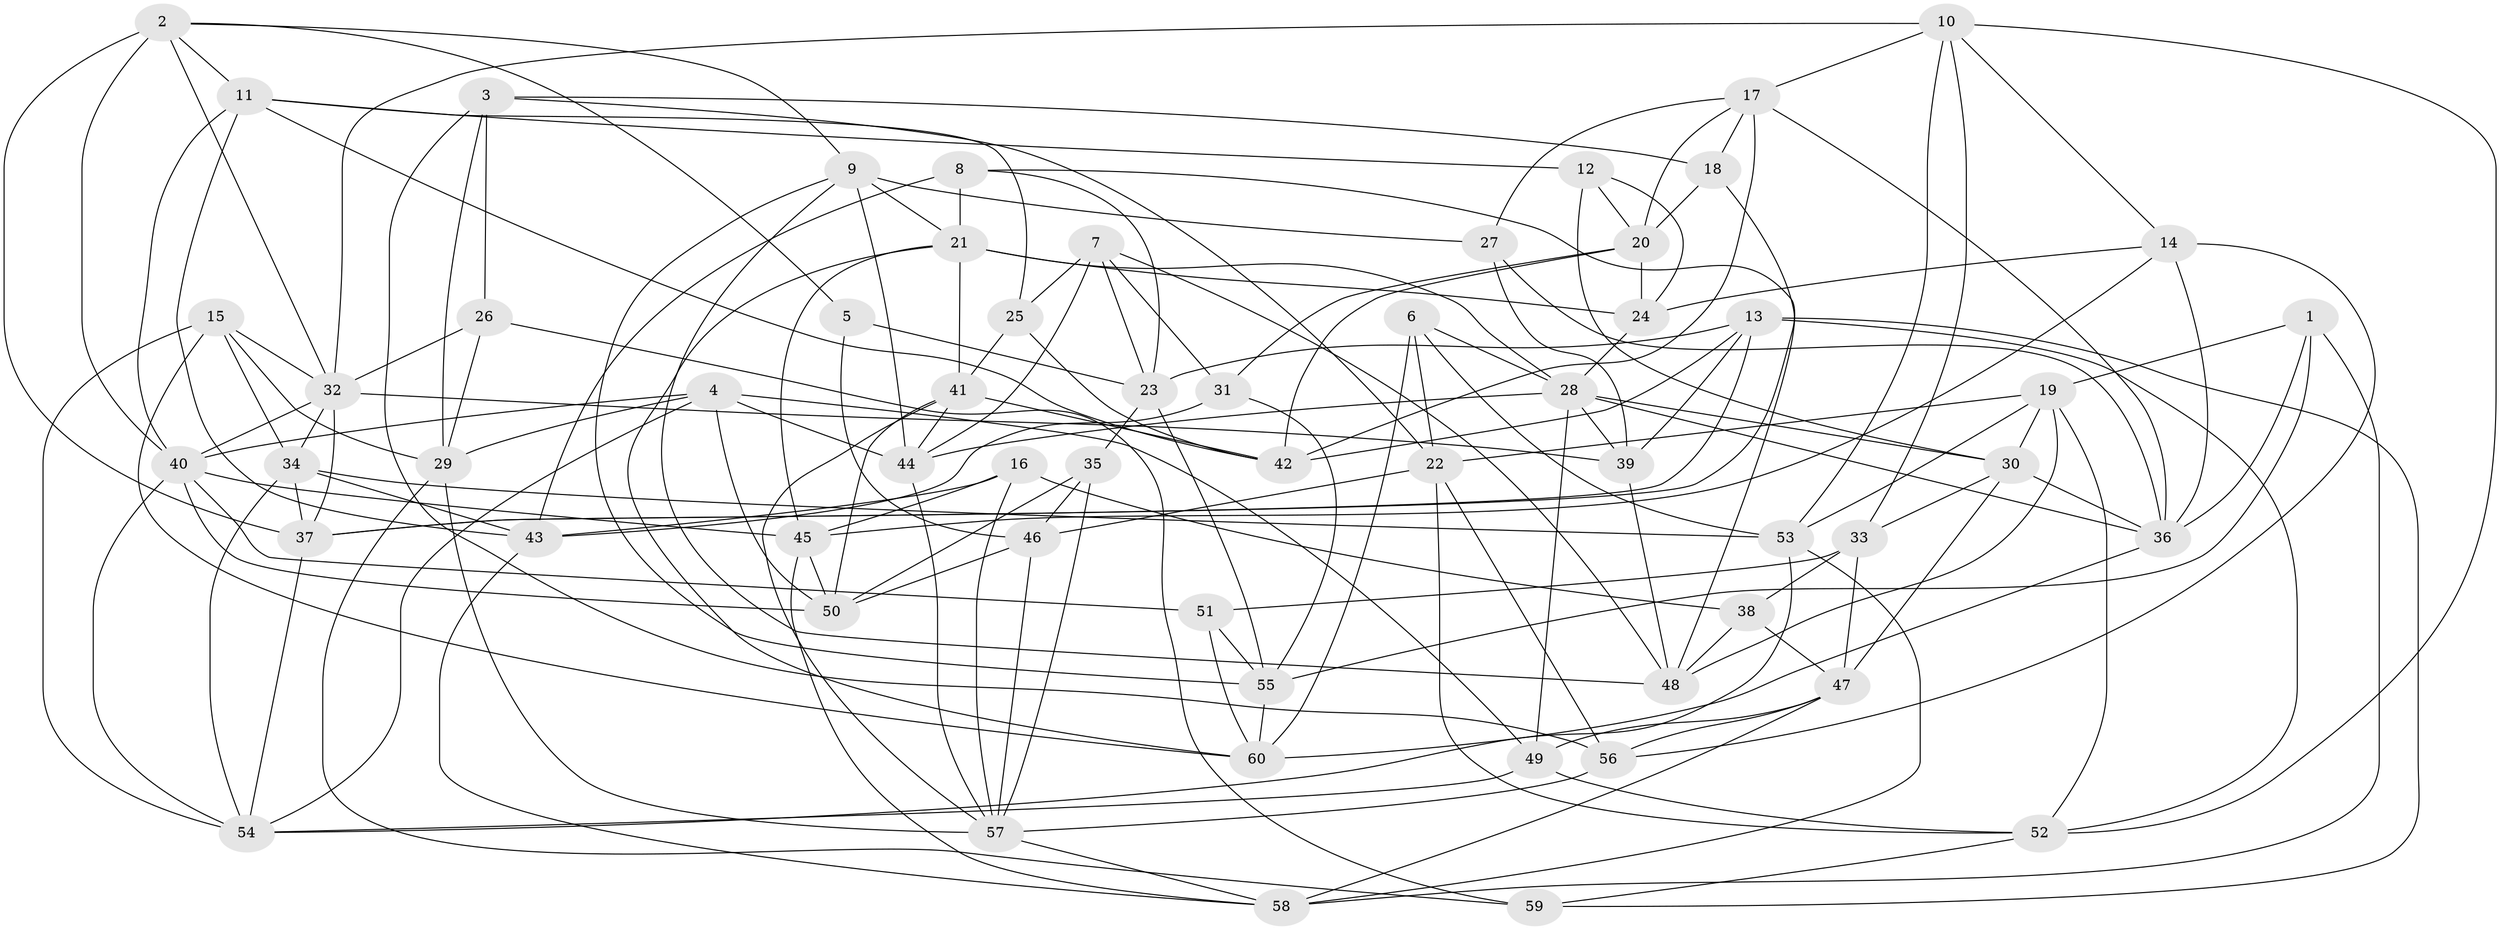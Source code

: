 // original degree distribution, {4: 1.0}
// Generated by graph-tools (version 1.1) at 2025/03/03/09/25 03:03:02]
// undirected, 60 vertices, 165 edges
graph export_dot {
graph [start="1"]
  node [color=gray90,style=filled];
  1;
  2;
  3;
  4;
  5;
  6;
  7;
  8;
  9;
  10;
  11;
  12;
  13;
  14;
  15;
  16;
  17;
  18;
  19;
  20;
  21;
  22;
  23;
  24;
  25;
  26;
  27;
  28;
  29;
  30;
  31;
  32;
  33;
  34;
  35;
  36;
  37;
  38;
  39;
  40;
  41;
  42;
  43;
  44;
  45;
  46;
  47;
  48;
  49;
  50;
  51;
  52;
  53;
  54;
  55;
  56;
  57;
  58;
  59;
  60;
  1 -- 19 [weight=1.0];
  1 -- 36 [weight=1.0];
  1 -- 55 [weight=1.0];
  1 -- 58 [weight=1.0];
  2 -- 5 [weight=1.0];
  2 -- 9 [weight=1.0];
  2 -- 11 [weight=1.0];
  2 -- 32 [weight=1.0];
  2 -- 37 [weight=1.0];
  2 -- 40 [weight=1.0];
  3 -- 18 [weight=1.0];
  3 -- 22 [weight=1.0];
  3 -- 26 [weight=1.0];
  3 -- 29 [weight=1.0];
  3 -- 56 [weight=2.0];
  4 -- 29 [weight=1.0];
  4 -- 40 [weight=1.0];
  4 -- 44 [weight=1.0];
  4 -- 49 [weight=1.0];
  4 -- 50 [weight=1.0];
  4 -- 54 [weight=1.0];
  5 -- 23 [weight=1.0];
  5 -- 46 [weight=2.0];
  6 -- 22 [weight=1.0];
  6 -- 28 [weight=1.0];
  6 -- 53 [weight=1.0];
  6 -- 60 [weight=1.0];
  7 -- 23 [weight=1.0];
  7 -- 25 [weight=1.0];
  7 -- 31 [weight=1.0];
  7 -- 44 [weight=1.0];
  7 -- 48 [weight=2.0];
  8 -- 21 [weight=1.0];
  8 -- 23 [weight=1.0];
  8 -- 43 [weight=1.0];
  8 -- 48 [weight=1.0];
  9 -- 21 [weight=1.0];
  9 -- 27 [weight=1.0];
  9 -- 44 [weight=1.0];
  9 -- 48 [weight=1.0];
  9 -- 55 [weight=1.0];
  10 -- 14 [weight=1.0];
  10 -- 17 [weight=1.0];
  10 -- 32 [weight=1.0];
  10 -- 33 [weight=1.0];
  10 -- 52 [weight=1.0];
  10 -- 53 [weight=1.0];
  11 -- 12 [weight=1.0];
  11 -- 25 [weight=1.0];
  11 -- 40 [weight=1.0];
  11 -- 42 [weight=1.0];
  11 -- 43 [weight=1.0];
  12 -- 20 [weight=1.0];
  12 -- 24 [weight=1.0];
  12 -- 30 [weight=1.0];
  13 -- 23 [weight=1.0];
  13 -- 37 [weight=1.0];
  13 -- 39 [weight=1.0];
  13 -- 42 [weight=1.0];
  13 -- 52 [weight=1.0];
  13 -- 59 [weight=1.0];
  14 -- 24 [weight=1.0];
  14 -- 36 [weight=2.0];
  14 -- 45 [weight=1.0];
  14 -- 56 [weight=1.0];
  15 -- 29 [weight=1.0];
  15 -- 32 [weight=1.0];
  15 -- 34 [weight=1.0];
  15 -- 54 [weight=2.0];
  15 -- 60 [weight=1.0];
  16 -- 38 [weight=1.0];
  16 -- 43 [weight=1.0];
  16 -- 45 [weight=1.0];
  16 -- 57 [weight=1.0];
  17 -- 18 [weight=1.0];
  17 -- 20 [weight=1.0];
  17 -- 27 [weight=1.0];
  17 -- 36 [weight=1.0];
  17 -- 42 [weight=1.0];
  18 -- 20 [weight=1.0];
  18 -- 37 [weight=1.0];
  19 -- 22 [weight=1.0];
  19 -- 30 [weight=1.0];
  19 -- 48 [weight=1.0];
  19 -- 52 [weight=1.0];
  19 -- 53 [weight=1.0];
  20 -- 24 [weight=1.0];
  20 -- 31 [weight=1.0];
  20 -- 42 [weight=1.0];
  21 -- 24 [weight=2.0];
  21 -- 28 [weight=1.0];
  21 -- 41 [weight=1.0];
  21 -- 45 [weight=1.0];
  21 -- 60 [weight=1.0];
  22 -- 46 [weight=1.0];
  22 -- 52 [weight=1.0];
  22 -- 56 [weight=1.0];
  23 -- 35 [weight=1.0];
  23 -- 55 [weight=1.0];
  24 -- 28 [weight=1.0];
  25 -- 41 [weight=1.0];
  25 -- 42 [weight=1.0];
  26 -- 29 [weight=1.0];
  26 -- 32 [weight=3.0];
  26 -- 59 [weight=1.0];
  27 -- 36 [weight=1.0];
  27 -- 39 [weight=1.0];
  28 -- 30 [weight=1.0];
  28 -- 36 [weight=1.0];
  28 -- 39 [weight=2.0];
  28 -- 44 [weight=1.0];
  28 -- 49 [weight=2.0];
  29 -- 57 [weight=1.0];
  29 -- 59 [weight=1.0];
  30 -- 33 [weight=1.0];
  30 -- 36 [weight=1.0];
  30 -- 47 [weight=1.0];
  31 -- 43 [weight=1.0];
  31 -- 55 [weight=1.0];
  32 -- 34 [weight=1.0];
  32 -- 37 [weight=1.0];
  32 -- 39 [weight=1.0];
  32 -- 40 [weight=1.0];
  33 -- 38 [weight=2.0];
  33 -- 47 [weight=1.0];
  33 -- 51 [weight=1.0];
  34 -- 37 [weight=1.0];
  34 -- 43 [weight=1.0];
  34 -- 53 [weight=1.0];
  34 -- 54 [weight=1.0];
  35 -- 46 [weight=1.0];
  35 -- 50 [weight=1.0];
  35 -- 57 [weight=1.0];
  36 -- 60 [weight=1.0];
  37 -- 54 [weight=1.0];
  38 -- 47 [weight=1.0];
  38 -- 48 [weight=2.0];
  39 -- 48 [weight=1.0];
  40 -- 45 [weight=1.0];
  40 -- 50 [weight=1.0];
  40 -- 51 [weight=1.0];
  40 -- 54 [weight=1.0];
  41 -- 42 [weight=1.0];
  41 -- 44 [weight=1.0];
  41 -- 50 [weight=1.0];
  41 -- 57 [weight=1.0];
  43 -- 58 [weight=1.0];
  44 -- 57 [weight=1.0];
  45 -- 50 [weight=1.0];
  45 -- 58 [weight=1.0];
  46 -- 50 [weight=1.0];
  46 -- 57 [weight=1.0];
  47 -- 49 [weight=1.0];
  47 -- 56 [weight=1.0];
  47 -- 58 [weight=1.0];
  49 -- 52 [weight=1.0];
  49 -- 54 [weight=1.0];
  51 -- 55 [weight=1.0];
  51 -- 60 [weight=1.0];
  52 -- 59 [weight=1.0];
  53 -- 54 [weight=1.0];
  53 -- 58 [weight=1.0];
  55 -- 60 [weight=1.0];
  56 -- 57 [weight=1.0];
  57 -- 58 [weight=1.0];
}

